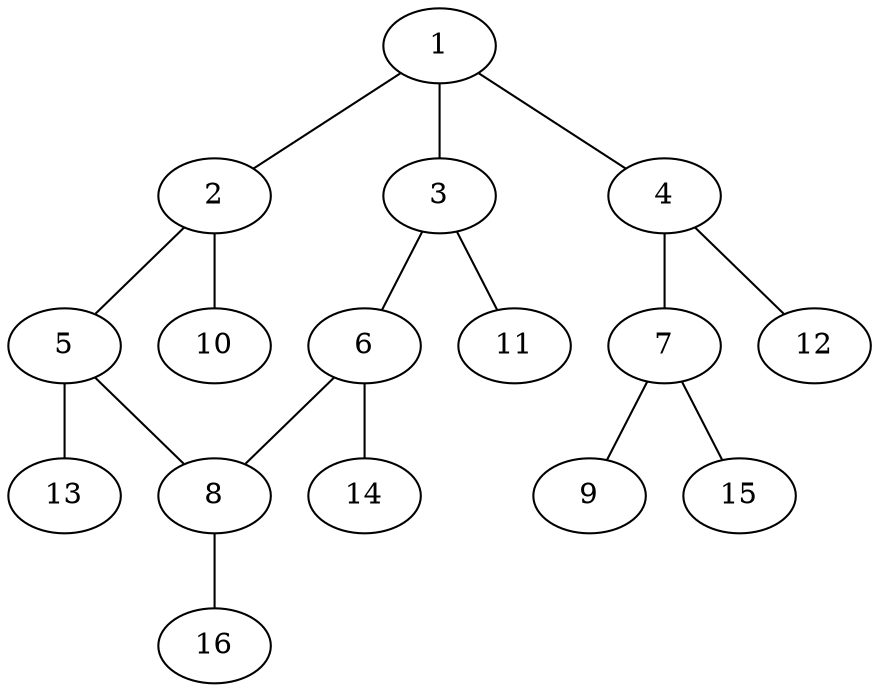 graph molecule_3046 {
	1	 [chem=C];
	2	 [chem=C];
	1 -- 2	 [valence=1];
	3	 [chem=C];
	1 -- 3	 [valence=2];
	4	 [chem=N];
	1 -- 4	 [valence=1];
	5	 [chem=C];
	2 -- 5	 [valence=2];
	10	 [chem=H];
	2 -- 10	 [valence=1];
	6	 [chem=C];
	3 -- 6	 [valence=1];
	11	 [chem=H];
	3 -- 11	 [valence=1];
	7	 [chem=C];
	4 -- 7	 [valence=1];
	12	 [chem=H];
	4 -- 12	 [valence=1];
	8	 [chem=C];
	5 -- 8	 [valence=1];
	13	 [chem=H];
	5 -- 13	 [valence=1];
	6 -- 8	 [valence=2];
	14	 [chem=H];
	6 -- 14	 [valence=1];
	9	 [chem=O];
	7 -- 9	 [valence=2];
	15	 [chem=H];
	7 -- 15	 [valence=1];
	16	 [chem=H];
	8 -- 16	 [valence=1];
}
